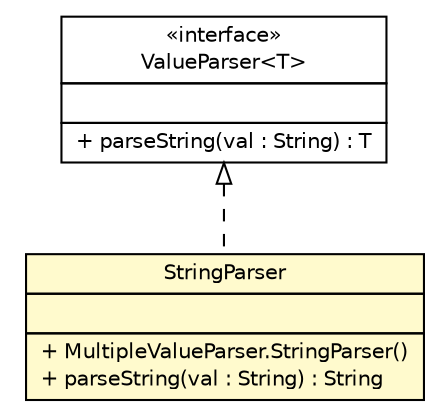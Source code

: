 #!/usr/local/bin/dot
#
# Class diagram 
# Generated by UMLGraph version R5_6 (http://www.umlgraph.org/)
#

digraph G {
	edge [fontname="Helvetica",fontsize=10,labelfontname="Helvetica",labelfontsize=10];
	node [fontname="Helvetica",fontsize=10,shape=plaintext];
	nodesep=0.25;
	ranksep=0.5;
	// com.vectorprint.configuration.parameters.MultipleValueParser.StringParser
	c4151 [label=<<table title="com.vectorprint.configuration.parameters.MultipleValueParser.StringParser" border="0" cellborder="1" cellspacing="0" cellpadding="2" port="p" bgcolor="lemonChiffon" href="./MultipleValueParser.StringParser.html">
		<tr><td><table border="0" cellspacing="0" cellpadding="1">
<tr><td align="center" balign="center"> StringParser </td></tr>
		</table></td></tr>
		<tr><td><table border="0" cellspacing="0" cellpadding="1">
<tr><td align="left" balign="left">  </td></tr>
		</table></td></tr>
		<tr><td><table border="0" cellspacing="0" cellpadding="1">
<tr><td align="left" balign="left"> + MultipleValueParser.StringParser() </td></tr>
<tr><td align="left" balign="left"> + parseString(val : String) : String </td></tr>
		</table></td></tr>
		</table>>, URL="./MultipleValueParser.StringParser.html", fontname="Helvetica", fontcolor="black", fontsize=10.0];
	// com.vectorprint.configuration.parameters.ValueParser<T>
	c4158 [label=<<table title="com.vectorprint.configuration.parameters.ValueParser" border="0" cellborder="1" cellspacing="0" cellpadding="2" port="p" href="./ValueParser.html">
		<tr><td><table border="0" cellspacing="0" cellpadding="1">
<tr><td align="center" balign="center"> &#171;interface&#187; </td></tr>
<tr><td align="center" balign="center"> ValueParser&lt;T&gt; </td></tr>
		</table></td></tr>
		<tr><td><table border="0" cellspacing="0" cellpadding="1">
<tr><td align="left" balign="left">  </td></tr>
		</table></td></tr>
		<tr><td><table border="0" cellspacing="0" cellpadding="1">
<tr><td align="left" balign="left"> + parseString(val : String) : T </td></tr>
		</table></td></tr>
		</table>>, URL="./ValueParser.html", fontname="Helvetica", fontcolor="black", fontsize=10.0];
	//com.vectorprint.configuration.parameters.MultipleValueParser.StringParser implements com.vectorprint.configuration.parameters.ValueParser<T>
	c4158:p -> c4151:p [dir=back,arrowtail=empty,style=dashed];
}

